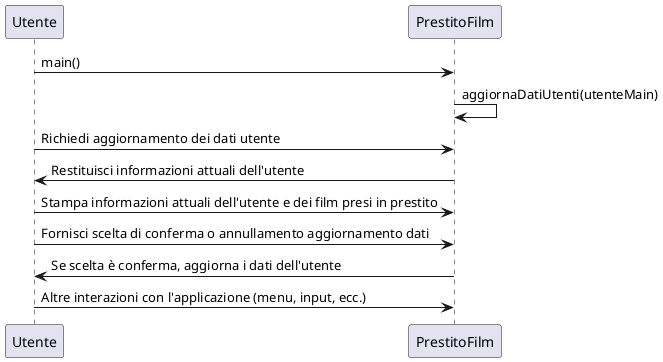 @startuml aggiornaDatiUtenti
Utente->PrestitoFilm: main()
PrestitoFilm->PrestitoFilm: aggiornaDatiUtenti(utenteMain)
Utente->PrestitoFilm: Richiedi aggiornamento dei dati utente
PrestitoFilm->Utente: Restituisci informazioni attuali dell'utente
Utente->PrestitoFilm: Stampa informazioni attuali dell'utente e dei film presi in prestito
Utente->PrestitoFilm: Fornisci scelta di conferma o annullamento aggiornamento dati
PrestitoFilm->Utente: Se scelta è conferma, aggiorna i dati dell'utente
Utente->PrestitoFilm: Altre interazioni con l'applicazione (menu, input, ecc.)
@enduml